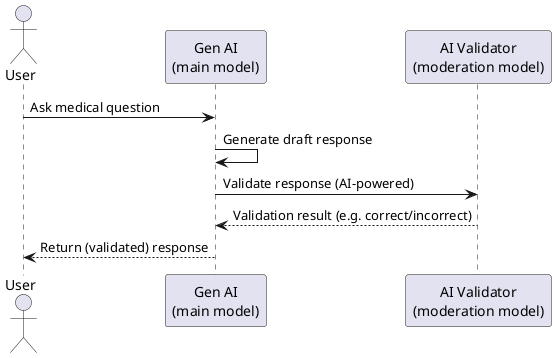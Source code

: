 @startuml
actor User
participant "Gen AI\n(main model)" as GenAI
participant "AI Validator\n(moderation model)" as Validator

User -> GenAI : Ask medical question
GenAI -> GenAI : Generate draft response
GenAI -> Validator : Validate response (AI-powered)
Validator --> GenAI : Validation result (e.g. correct/incorrect)
GenAI --> User : Return (validated) response
@enduml
